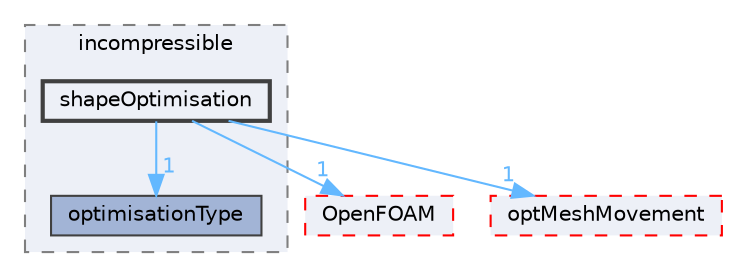 digraph "src/optimisation/adjointOptimisation/adjoint/optimisation/optimisationType/incompressible/shapeOptimisation"
{
 // LATEX_PDF_SIZE
  bgcolor="transparent";
  edge [fontname=Helvetica,fontsize=10,labelfontname=Helvetica,labelfontsize=10];
  node [fontname=Helvetica,fontsize=10,shape=box,height=0.2,width=0.4];
  compound=true
  subgraph clusterdir_5cb6b0a19a69e2fe459970b9bde2b78d {
    graph [ bgcolor="#edf0f7", pencolor="grey50", label="incompressible", fontname=Helvetica,fontsize=10 style="filled,dashed", URL="dir_5cb6b0a19a69e2fe459970b9bde2b78d.html",tooltip=""]
  dir_de482275713ca43e6ff2bbecf4da80c4 [label="optimisationType", fillcolor="#a2b4d6", color="grey25", style="filled", URL="dir_de482275713ca43e6ff2bbecf4da80c4.html",tooltip=""];
  dir_85c67a239747b002d389496fd96290a2 [label="shapeOptimisation", fillcolor="#edf0f7", color="grey25", style="filled,bold", URL="dir_85c67a239747b002d389496fd96290a2.html",tooltip=""];
  }
  dir_c5473ff19b20e6ec4dfe5c310b3778a8 [label="OpenFOAM", fillcolor="#edf0f7", color="red", style="filled,dashed", URL="dir_c5473ff19b20e6ec4dfe5c310b3778a8.html",tooltip=""];
  dir_f33cf6d3df2df90519c8bae008080c01 [label="optMeshMovement", fillcolor="#edf0f7", color="red", style="filled,dashed", URL="dir_f33cf6d3df2df90519c8bae008080c01.html",tooltip=""];
  dir_85c67a239747b002d389496fd96290a2->dir_c5473ff19b20e6ec4dfe5c310b3778a8 [headlabel="1", labeldistance=1.5 headhref="dir_003510_002695.html" href="dir_003510_002695.html" color="steelblue1" fontcolor="steelblue1"];
  dir_85c67a239747b002d389496fd96290a2->dir_de482275713ca43e6ff2bbecf4da80c4 [headlabel="1", labeldistance=1.5 headhref="dir_003510_002706.html" href="dir_003510_002706.html" color="steelblue1" fontcolor="steelblue1"];
  dir_85c67a239747b002d389496fd96290a2->dir_f33cf6d3df2df90519c8bae008080c01 [headlabel="1", labeldistance=1.5 headhref="dir_003510_002709.html" href="dir_003510_002709.html" color="steelblue1" fontcolor="steelblue1"];
}
